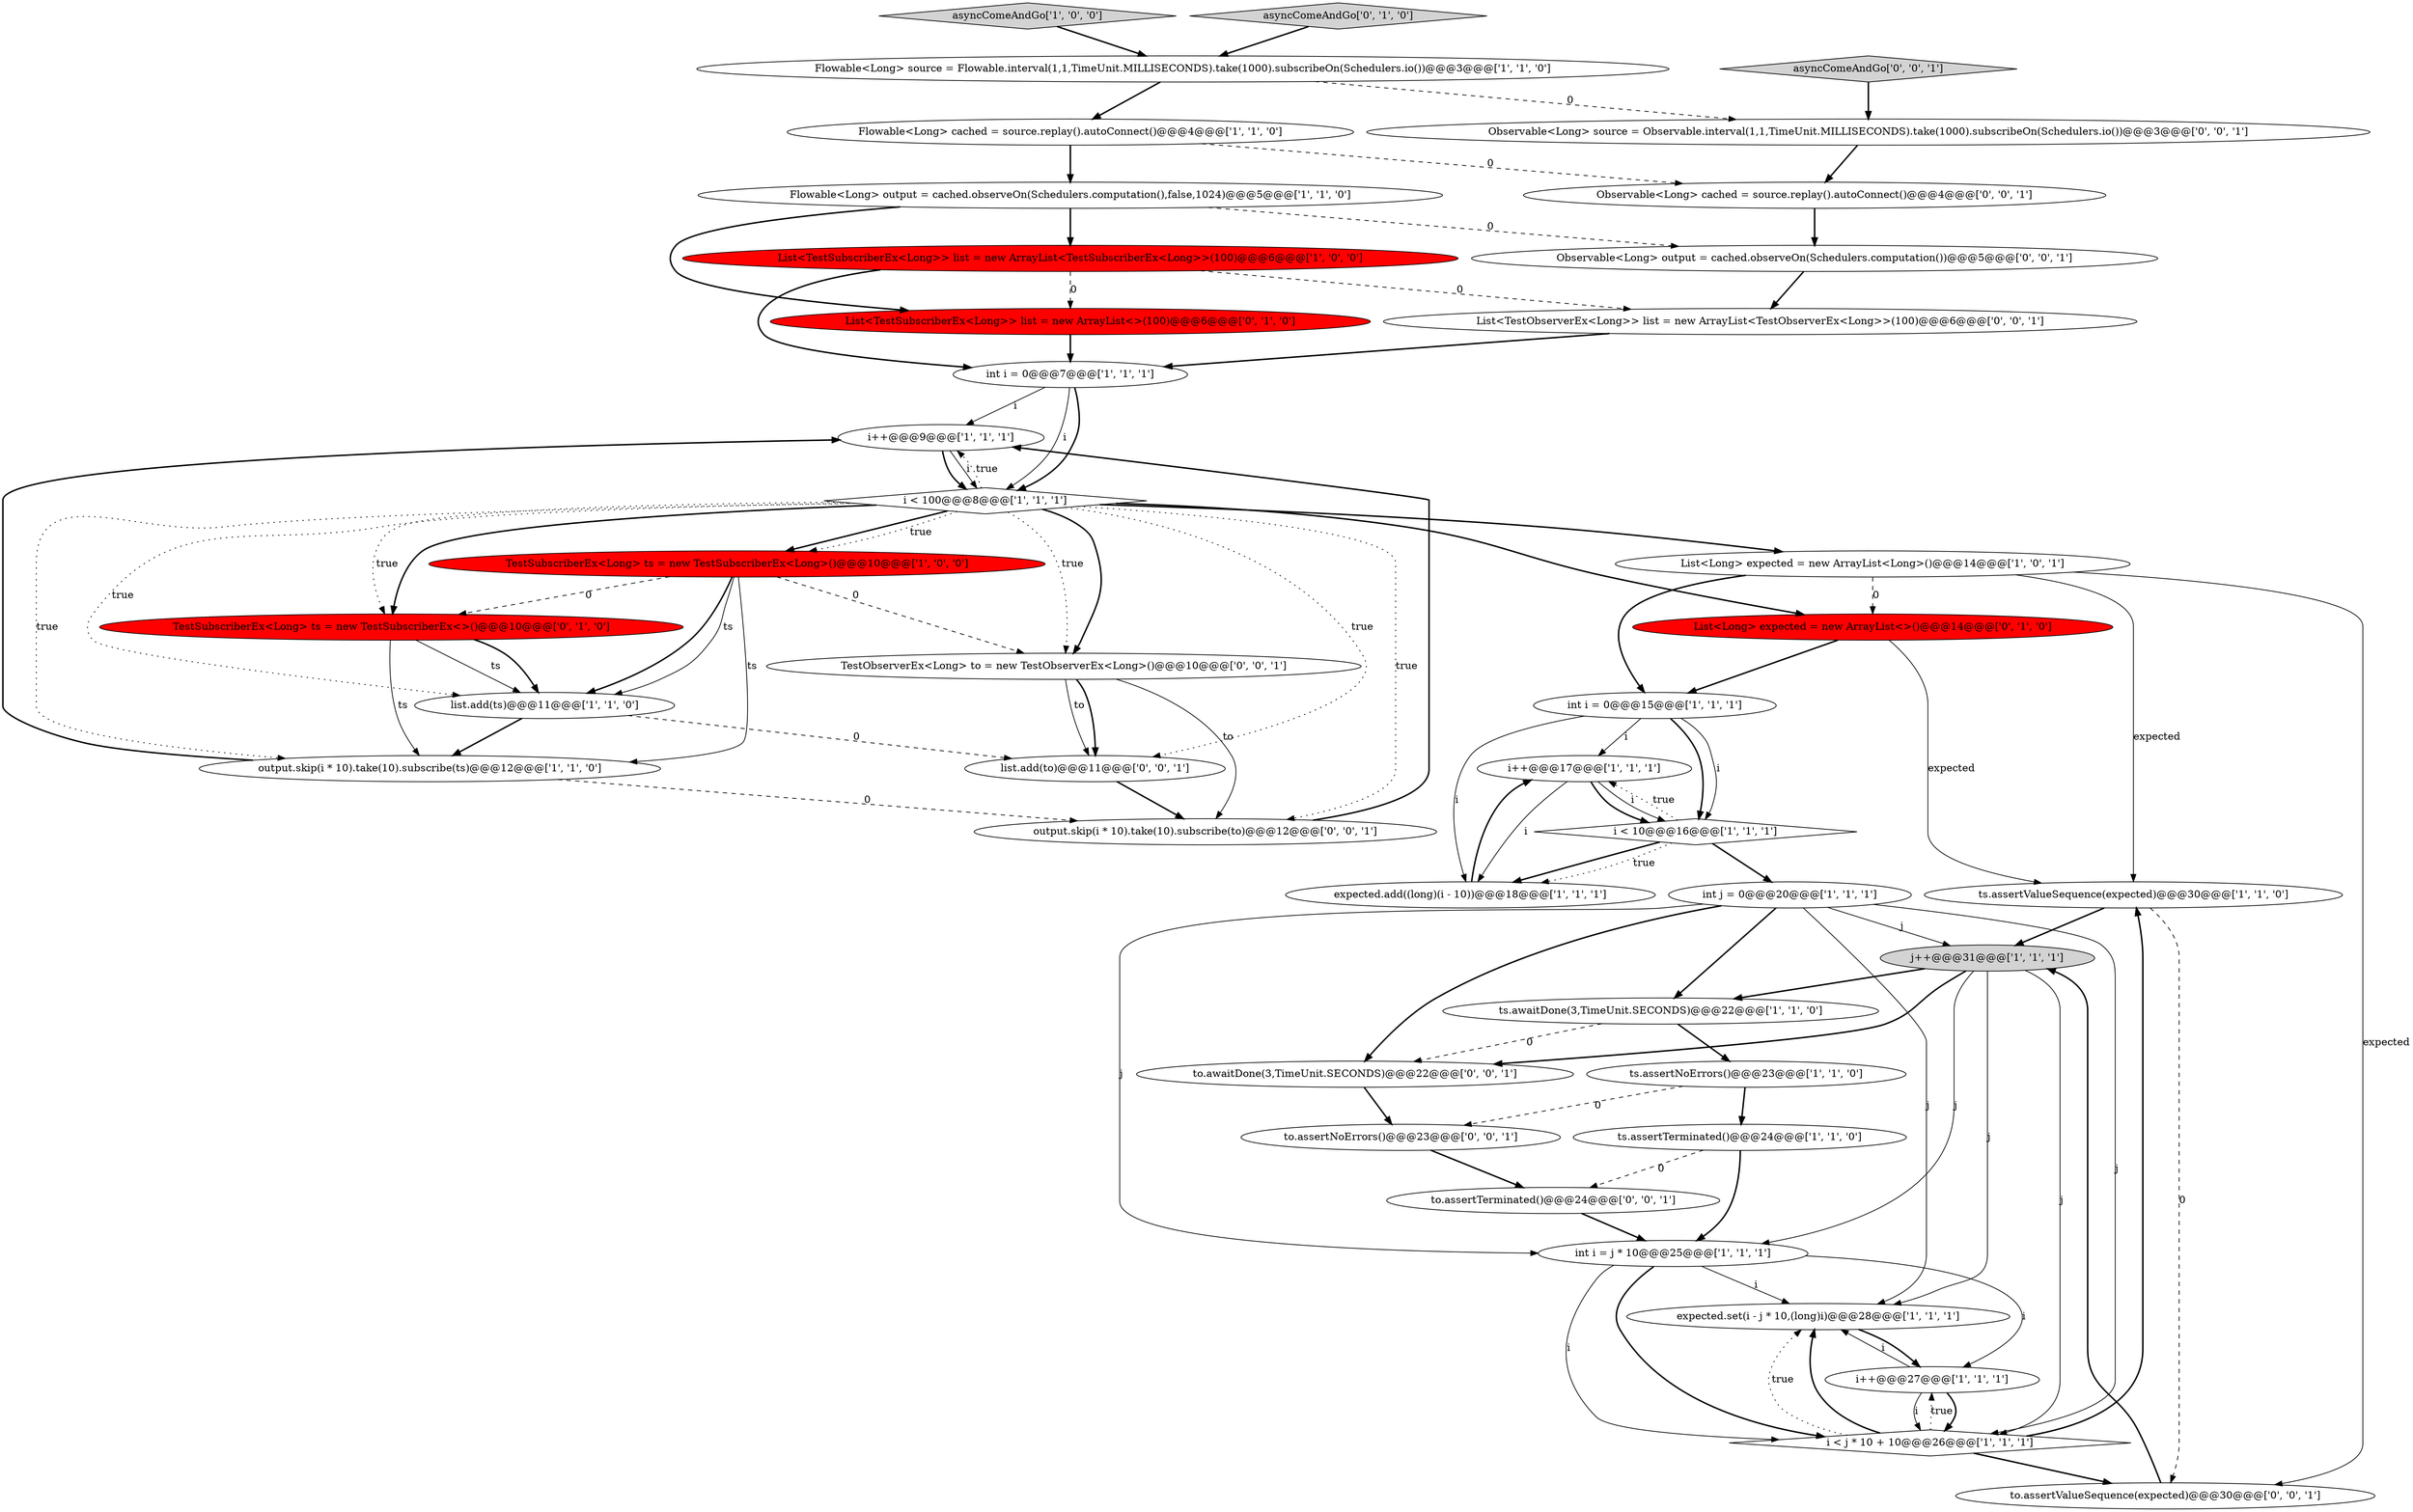 digraph {
30 [style = filled, label = "Observable<Long> source = Observable.interval(1,1,TimeUnit.MILLISECONDS).take(1000).subscribeOn(Schedulers.io())@@@3@@@['0', '0', '1']", fillcolor = white, shape = ellipse image = "AAA0AAABBB3BBB"];
5 [style = filled, label = "Flowable<Long> source = Flowable.interval(1,1,TimeUnit.MILLISECONDS).take(1000).subscribeOn(Schedulers.io())@@@3@@@['1', '1', '0']", fillcolor = white, shape = ellipse image = "AAA0AAABBB1BBB"];
6 [style = filled, label = "ts.assertNoErrors()@@@23@@@['1', '1', '0']", fillcolor = white, shape = ellipse image = "AAA0AAABBB1BBB"];
12 [style = filled, label = "expected.set(i - j * 10,(long)i)@@@28@@@['1', '1', '1']", fillcolor = white, shape = ellipse image = "AAA0AAABBB1BBB"];
7 [style = filled, label = "i < j * 10 + 10@@@26@@@['1', '1', '1']", fillcolor = white, shape = diamond image = "AAA0AAABBB1BBB"];
35 [style = filled, label = "to.awaitDone(3,TimeUnit.SECONDS)@@@22@@@['0', '0', '1']", fillcolor = white, shape = ellipse image = "AAA0AAABBB3BBB"];
20 [style = filled, label = "i++@@@9@@@['1', '1', '1']", fillcolor = white, shape = ellipse image = "AAA0AAABBB1BBB"];
14 [style = filled, label = "Flowable<Long> cached = source.replay().autoConnect()@@@4@@@['1', '1', '0']", fillcolor = white, shape = ellipse image = "AAA0AAABBB1BBB"];
31 [style = filled, label = "TestObserverEx<Long> to = new TestObserverEx<Long>()@@@10@@@['0', '0', '1']", fillcolor = white, shape = ellipse image = "AAA0AAABBB3BBB"];
33 [style = filled, label = "asyncComeAndGo['0', '0', '1']", fillcolor = lightgray, shape = diamond image = "AAA0AAABBB3BBB"];
32 [style = filled, label = "Observable<Long> output = cached.observeOn(Schedulers.computation())@@@5@@@['0', '0', '1']", fillcolor = white, shape = ellipse image = "AAA0AAABBB3BBB"];
37 [style = filled, label = "List<TestObserverEx<Long>> list = new ArrayList<TestObserverEx<Long>>(100)@@@6@@@['0', '0', '1']", fillcolor = white, shape = ellipse image = "AAA0AAABBB3BBB"];
25 [style = filled, label = "i < 100@@@8@@@['1', '1', '1']", fillcolor = white, shape = diamond image = "AAA0AAABBB1BBB"];
38 [style = filled, label = "output.skip(i * 10).take(10).subscribe(to)@@@12@@@['0', '0', '1']", fillcolor = white, shape = ellipse image = "AAA0AAABBB3BBB"];
11 [style = filled, label = "output.skip(i * 10).take(10).subscribe(ts)@@@12@@@['1', '1', '0']", fillcolor = white, shape = ellipse image = "AAA0AAABBB1BBB"];
2 [style = filled, label = "TestSubscriberEx<Long> ts = new TestSubscriberEx<Long>()@@@10@@@['1', '0', '0']", fillcolor = red, shape = ellipse image = "AAA1AAABBB1BBB"];
36 [style = filled, label = "Observable<Long> cached = source.replay().autoConnect()@@@4@@@['0', '0', '1']", fillcolor = white, shape = ellipse image = "AAA0AAABBB3BBB"];
10 [style = filled, label = "i++@@@27@@@['1', '1', '1']", fillcolor = white, shape = ellipse image = "AAA0AAABBB1BBB"];
41 [style = filled, label = "to.assertTerminated()@@@24@@@['0', '0', '1']", fillcolor = white, shape = ellipse image = "AAA0AAABBB3BBB"];
9 [style = filled, label = "List<TestSubscriberEx<Long>> list = new ArrayList<TestSubscriberEx<Long>>(100)@@@6@@@['1', '0', '0']", fillcolor = red, shape = ellipse image = "AAA1AAABBB1BBB"];
16 [style = filled, label = "Flowable<Long> output = cached.observeOn(Schedulers.computation(),false,1024)@@@5@@@['1', '1', '0']", fillcolor = white, shape = ellipse image = "AAA0AAABBB1BBB"];
26 [style = filled, label = "List<TestSubscriberEx<Long>> list = new ArrayList<>(100)@@@6@@@['0', '1', '0']", fillcolor = red, shape = ellipse image = "AAA1AAABBB2BBB"];
40 [style = filled, label = "to.assertNoErrors()@@@23@@@['0', '0', '1']", fillcolor = white, shape = ellipse image = "AAA0AAABBB3BBB"];
21 [style = filled, label = "i++@@@17@@@['1', '1', '1']", fillcolor = white, shape = ellipse image = "AAA0AAABBB1BBB"];
22 [style = filled, label = "ts.assertValueSequence(expected)@@@30@@@['1', '1', '0']", fillcolor = white, shape = ellipse image = "AAA0AAABBB1BBB"];
1 [style = filled, label = "int i = 0@@@7@@@['1', '1', '1']", fillcolor = white, shape = ellipse image = "AAA0AAABBB1BBB"];
19 [style = filled, label = "asyncComeAndGo['1', '0', '0']", fillcolor = lightgray, shape = diamond image = "AAA0AAABBB1BBB"];
4 [style = filled, label = "int i = j * 10@@@25@@@['1', '1', '1']", fillcolor = white, shape = ellipse image = "AAA0AAABBB1BBB"];
23 [style = filled, label = "expected.add((long)(i - 10))@@@18@@@['1', '1', '1']", fillcolor = white, shape = ellipse image = "AAA0AAABBB1BBB"];
17 [style = filled, label = "j++@@@31@@@['1', '1', '1']", fillcolor = lightgray, shape = ellipse image = "AAA0AAABBB1BBB"];
15 [style = filled, label = "list.add(ts)@@@11@@@['1', '1', '0']", fillcolor = white, shape = ellipse image = "AAA0AAABBB1BBB"];
28 [style = filled, label = "TestSubscriberEx<Long> ts = new TestSubscriberEx<>()@@@10@@@['0', '1', '0']", fillcolor = red, shape = ellipse image = "AAA1AAABBB2BBB"];
8 [style = filled, label = "ts.awaitDone(3,TimeUnit.SECONDS)@@@22@@@['1', '1', '0']", fillcolor = white, shape = ellipse image = "AAA0AAABBB1BBB"];
29 [style = filled, label = "List<Long> expected = new ArrayList<>()@@@14@@@['0', '1', '0']", fillcolor = red, shape = ellipse image = "AAA1AAABBB2BBB"];
13 [style = filled, label = "i < 10@@@16@@@['1', '1', '1']", fillcolor = white, shape = diamond image = "AAA0AAABBB1BBB"];
24 [style = filled, label = "int i = 0@@@15@@@['1', '1', '1']", fillcolor = white, shape = ellipse image = "AAA0AAABBB1BBB"];
27 [style = filled, label = "asyncComeAndGo['0', '1', '0']", fillcolor = lightgray, shape = diamond image = "AAA0AAABBB2BBB"];
39 [style = filled, label = "list.add(to)@@@11@@@['0', '0', '1']", fillcolor = white, shape = ellipse image = "AAA0AAABBB3BBB"];
3 [style = filled, label = "ts.assertTerminated()@@@24@@@['1', '1', '0']", fillcolor = white, shape = ellipse image = "AAA0AAABBB1BBB"];
18 [style = filled, label = "int j = 0@@@20@@@['1', '1', '1']", fillcolor = white, shape = ellipse image = "AAA0AAABBB1BBB"];
0 [style = filled, label = "List<Long> expected = new ArrayList<Long>()@@@14@@@['1', '0', '1']", fillcolor = white, shape = ellipse image = "AAA0AAABBB1BBB"];
34 [style = filled, label = "to.assertValueSequence(expected)@@@30@@@['0', '0', '1']", fillcolor = white, shape = ellipse image = "AAA0AAABBB3BBB"];
6->3 [style = bold, label=""];
3->41 [style = dashed, label="0"];
10->12 [style = solid, label="i"];
16->32 [style = dashed, label="0"];
32->37 [style = bold, label=""];
8->35 [style = dashed, label="0"];
0->22 [style = solid, label="expected"];
30->36 [style = bold, label=""];
8->6 [style = bold, label=""];
25->28 [style = dotted, label="true"];
25->29 [style = bold, label=""];
22->34 [style = dashed, label="0"];
29->22 [style = solid, label="expected"];
3->4 [style = bold, label=""];
25->11 [style = dotted, label="true"];
25->31 [style = bold, label=""];
19->5 [style = bold, label=""];
31->39 [style = solid, label="to"];
12->10 [style = bold, label=""];
15->11 [style = bold, label=""];
13->21 [style = dotted, label="true"];
0->24 [style = bold, label=""];
34->17 [style = bold, label=""];
2->15 [style = bold, label=""];
39->38 [style = bold, label=""];
18->35 [style = bold, label=""];
1->25 [style = solid, label="i"];
27->5 [style = bold, label=""];
2->11 [style = solid, label="ts"];
10->7 [style = solid, label="i"];
16->9 [style = bold, label=""];
24->21 [style = solid, label="i"];
17->7 [style = solid, label="j"];
21->13 [style = bold, label=""];
17->35 [style = bold, label=""];
14->16 [style = bold, label=""];
4->12 [style = solid, label="i"];
18->17 [style = solid, label="j"];
25->28 [style = bold, label=""];
7->10 [style = dotted, label="true"];
37->1 [style = bold, label=""];
26->1 [style = bold, label=""];
16->26 [style = bold, label=""];
41->4 [style = bold, label=""];
21->13 [style = solid, label="i"];
18->7 [style = solid, label="j"];
20->25 [style = bold, label=""];
10->7 [style = bold, label=""];
25->38 [style = dotted, label="true"];
25->2 [style = bold, label=""];
13->23 [style = dotted, label="true"];
7->12 [style = dotted, label="true"];
9->37 [style = dashed, label="0"];
35->40 [style = bold, label=""];
25->15 [style = dotted, label="true"];
25->20 [style = dotted, label="true"];
2->28 [style = dashed, label="0"];
33->30 [style = bold, label=""];
22->17 [style = bold, label=""];
20->25 [style = solid, label="i"];
9->1 [style = bold, label=""];
13->18 [style = bold, label=""];
5->30 [style = dashed, label="0"];
24->13 [style = bold, label=""];
25->0 [style = bold, label=""];
1->20 [style = solid, label="i"];
17->8 [style = bold, label=""];
4->7 [style = solid, label="i"];
38->20 [style = bold, label=""];
24->13 [style = solid, label="i"];
25->31 [style = dotted, label="true"];
6->40 [style = dashed, label="0"];
25->39 [style = dotted, label="true"];
28->15 [style = solid, label="ts"];
0->34 [style = solid, label="expected"];
4->7 [style = bold, label=""];
7->22 [style = bold, label=""];
28->11 [style = solid, label="ts"];
9->26 [style = dashed, label="0"];
0->29 [style = dashed, label="0"];
31->38 [style = solid, label="to"];
18->8 [style = bold, label=""];
31->39 [style = bold, label=""];
15->39 [style = dashed, label="0"];
25->2 [style = dotted, label="true"];
1->25 [style = bold, label=""];
24->23 [style = solid, label="i"];
11->20 [style = bold, label=""];
28->15 [style = bold, label=""];
7->12 [style = bold, label=""];
36->32 [style = bold, label=""];
5->14 [style = bold, label=""];
14->36 [style = dashed, label="0"];
2->31 [style = dashed, label="0"];
11->38 [style = dashed, label="0"];
7->34 [style = bold, label=""];
23->21 [style = bold, label=""];
2->15 [style = solid, label="ts"];
17->4 [style = solid, label="j"];
40->41 [style = bold, label=""];
4->10 [style = solid, label="i"];
13->23 [style = bold, label=""];
29->24 [style = bold, label=""];
18->4 [style = solid, label="j"];
21->23 [style = solid, label="i"];
17->12 [style = solid, label="j"];
18->12 [style = solid, label="j"];
}
